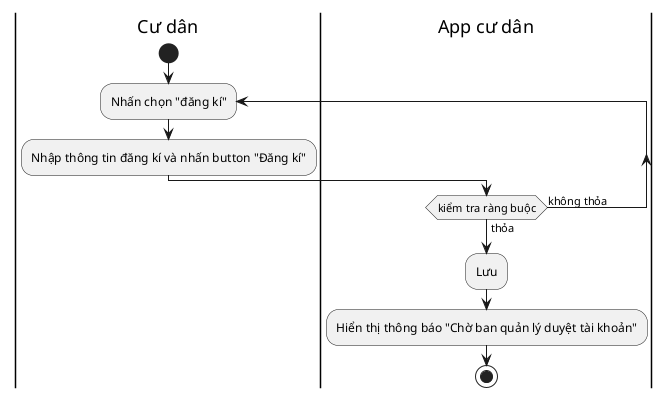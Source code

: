 @startuml
|Cư dân|
start
repeat:Nhấn chọn "đăng kí";
      :Nhập thông tin đăng kí và nhấn button "Đăng kí";
|App cư dân|
repeat while (kiểm tra ràng buộc) is (không thỏa) not (thỏa)
:Lưu;
|App cư dân|
:Hiển thị thông báo "Chờ ban quản lý duyệt tài khoản";
Stop
@enduml